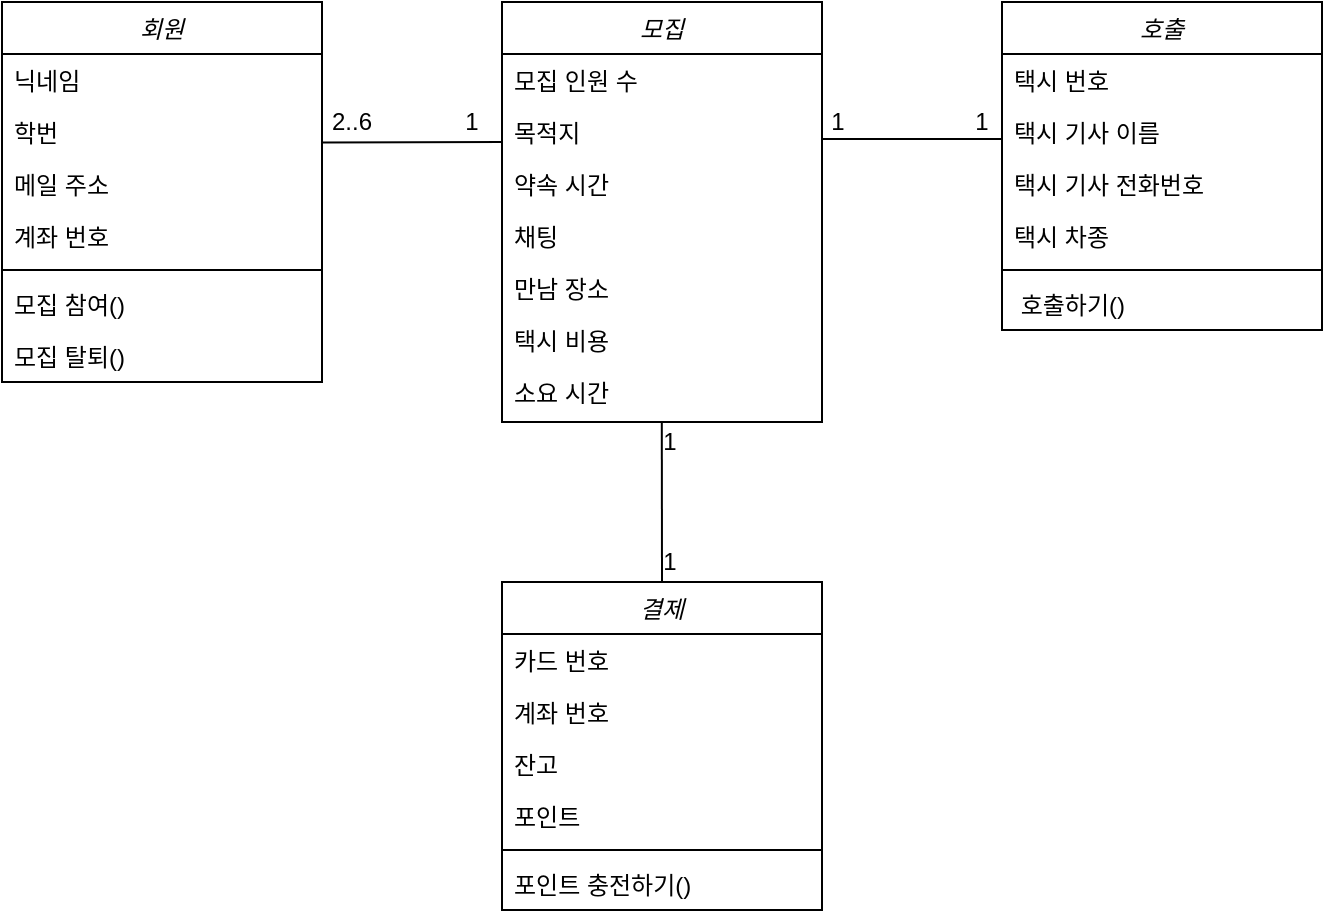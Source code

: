 <mxfile version="21.3.3" type="github">
  <diagram id="C5RBs43oDa-KdzZeNtuy" name="Page-1">
    <mxGraphModel dx="892" dy="515" grid="1" gridSize="10" guides="1" tooltips="1" connect="1" arrows="1" fold="1" page="1" pageScale="1" pageWidth="827" pageHeight="1169" math="0" shadow="0">
      <root>
        <mxCell id="WIyWlLk6GJQsqaUBKTNV-0" />
        <mxCell id="WIyWlLk6GJQsqaUBKTNV-1" parent="WIyWlLk6GJQsqaUBKTNV-0" />
        <mxCell id="zkfFHV4jXpPFQw0GAbJ--0" value="회원" style="swimlane;fontStyle=2;align=center;verticalAlign=top;childLayout=stackLayout;horizontal=1;startSize=26;horizontalStack=0;resizeParent=1;resizeLast=0;collapsible=1;marginBottom=0;rounded=0;shadow=0;strokeWidth=1;" parent="WIyWlLk6GJQsqaUBKTNV-1" vertex="1">
          <mxGeometry x="70" y="110" width="160" height="190" as="geometry">
            <mxRectangle x="230" y="140" width="160" height="26" as="alternateBounds" />
          </mxGeometry>
        </mxCell>
        <mxCell id="zkfFHV4jXpPFQw0GAbJ--1" value="닉네임" style="text;align=left;verticalAlign=top;spacingLeft=4;spacingRight=4;overflow=hidden;rotatable=0;points=[[0,0.5],[1,0.5]];portConstraint=eastwest;" parent="zkfFHV4jXpPFQw0GAbJ--0" vertex="1">
          <mxGeometry y="26" width="160" height="26" as="geometry" />
        </mxCell>
        <mxCell id="zkfFHV4jXpPFQw0GAbJ--2" value="학번" style="text;align=left;verticalAlign=top;spacingLeft=4;spacingRight=4;overflow=hidden;rotatable=0;points=[[0,0.5],[1,0.5]];portConstraint=eastwest;rounded=0;shadow=0;html=0;" parent="zkfFHV4jXpPFQw0GAbJ--0" vertex="1">
          <mxGeometry y="52" width="160" height="26" as="geometry" />
        </mxCell>
        <mxCell id="OhFCBUpbI7AM9ym83kT5-22" value="메일 주소" style="text;align=left;verticalAlign=top;spacingLeft=4;spacingRight=4;overflow=hidden;rotatable=0;points=[[0,0.5],[1,0.5]];portConstraint=eastwest;rounded=0;shadow=0;html=0;" vertex="1" parent="zkfFHV4jXpPFQw0GAbJ--0">
          <mxGeometry y="78" width="160" height="26" as="geometry" />
        </mxCell>
        <mxCell id="zkfFHV4jXpPFQw0GAbJ--3" value="계좌 번호" style="text;align=left;verticalAlign=top;spacingLeft=4;spacingRight=4;overflow=hidden;rotatable=0;points=[[0,0.5],[1,0.5]];portConstraint=eastwest;rounded=0;shadow=0;html=0;" parent="zkfFHV4jXpPFQw0GAbJ--0" vertex="1">
          <mxGeometry y="104" width="160" height="26" as="geometry" />
        </mxCell>
        <mxCell id="zkfFHV4jXpPFQw0GAbJ--4" value="" style="line;html=1;strokeWidth=1;align=left;verticalAlign=middle;spacingTop=-1;spacingLeft=3;spacingRight=3;rotatable=0;labelPosition=right;points=[];portConstraint=eastwest;" parent="zkfFHV4jXpPFQw0GAbJ--0" vertex="1">
          <mxGeometry y="130" width="160" height="8" as="geometry" />
        </mxCell>
        <mxCell id="zkfFHV4jXpPFQw0GAbJ--5" value="모집 참여()&#xa;" style="text;align=left;verticalAlign=top;spacingLeft=4;spacingRight=4;overflow=hidden;rotatable=0;points=[[0,0.5],[1,0.5]];portConstraint=eastwest;" parent="zkfFHV4jXpPFQw0GAbJ--0" vertex="1">
          <mxGeometry y="138" width="160" height="26" as="geometry" />
        </mxCell>
        <mxCell id="OhFCBUpbI7AM9ym83kT5-30" value="모집 탈퇴()&#xa;" style="text;align=left;verticalAlign=top;spacingLeft=4;spacingRight=4;overflow=hidden;rotatable=0;points=[[0,0.5],[1,0.5]];portConstraint=eastwest;" vertex="1" parent="zkfFHV4jXpPFQw0GAbJ--0">
          <mxGeometry y="164" width="160" height="26" as="geometry" />
        </mxCell>
        <mxCell id="OhFCBUpbI7AM9ym83kT5-0" value="모집" style="swimlane;fontStyle=2;align=center;verticalAlign=top;childLayout=stackLayout;horizontal=1;startSize=26;horizontalStack=0;resizeParent=1;resizeLast=0;collapsible=1;marginBottom=0;rounded=0;shadow=0;strokeWidth=1;" vertex="1" parent="WIyWlLk6GJQsqaUBKTNV-1">
          <mxGeometry x="320" y="110" width="160" height="210" as="geometry">
            <mxRectangle x="230" y="140" width="160" height="26" as="alternateBounds" />
          </mxGeometry>
        </mxCell>
        <mxCell id="OhFCBUpbI7AM9ym83kT5-1" value="모집 인원 수" style="text;align=left;verticalAlign=top;spacingLeft=4;spacingRight=4;overflow=hidden;rotatable=0;points=[[0,0.5],[1,0.5]];portConstraint=eastwest;" vertex="1" parent="OhFCBUpbI7AM9ym83kT5-0">
          <mxGeometry y="26" width="160" height="26" as="geometry" />
        </mxCell>
        <mxCell id="OhFCBUpbI7AM9ym83kT5-2" value="목적지" style="text;align=left;verticalAlign=top;spacingLeft=4;spacingRight=4;overflow=hidden;rotatable=0;points=[[0,0.5],[1,0.5]];portConstraint=eastwest;rounded=0;shadow=0;html=0;" vertex="1" parent="OhFCBUpbI7AM9ym83kT5-0">
          <mxGeometry y="52" width="160" height="26" as="geometry" />
        </mxCell>
        <mxCell id="OhFCBUpbI7AM9ym83kT5-3" value="약속 시간" style="text;align=left;verticalAlign=top;spacingLeft=4;spacingRight=4;overflow=hidden;rotatable=0;points=[[0,0.5],[1,0.5]];portConstraint=eastwest;rounded=0;shadow=0;html=0;" vertex="1" parent="OhFCBUpbI7AM9ym83kT5-0">
          <mxGeometry y="78" width="160" height="26" as="geometry" />
        </mxCell>
        <mxCell id="OhFCBUpbI7AM9ym83kT5-24" value="채팅" style="text;align=left;verticalAlign=top;spacingLeft=4;spacingRight=4;overflow=hidden;rotatable=0;points=[[0,0.5],[1,0.5]];portConstraint=eastwest;rounded=0;shadow=0;html=0;" vertex="1" parent="OhFCBUpbI7AM9ym83kT5-0">
          <mxGeometry y="104" width="160" height="26" as="geometry" />
        </mxCell>
        <mxCell id="OhFCBUpbI7AM9ym83kT5-25" value="만남 장소" style="text;align=left;verticalAlign=top;spacingLeft=4;spacingRight=4;overflow=hidden;rotatable=0;points=[[0,0.5],[1,0.5]];portConstraint=eastwest;rounded=0;shadow=0;html=0;" vertex="1" parent="OhFCBUpbI7AM9ym83kT5-0">
          <mxGeometry y="130" width="160" height="26" as="geometry" />
        </mxCell>
        <mxCell id="OhFCBUpbI7AM9ym83kT5-26" value="택시 비용" style="text;align=left;verticalAlign=top;spacingLeft=4;spacingRight=4;overflow=hidden;rotatable=0;points=[[0,0.5],[1,0.5]];portConstraint=eastwest;rounded=0;shadow=0;html=0;" vertex="1" parent="OhFCBUpbI7AM9ym83kT5-0">
          <mxGeometry y="156" width="160" height="26" as="geometry" />
        </mxCell>
        <mxCell id="OhFCBUpbI7AM9ym83kT5-27" value="소요 시간" style="text;align=left;verticalAlign=top;spacingLeft=4;spacingRight=4;overflow=hidden;rotatable=0;points=[[0,0.5],[1,0.5]];portConstraint=eastwest;rounded=0;shadow=0;html=0;" vertex="1" parent="OhFCBUpbI7AM9ym83kT5-0">
          <mxGeometry y="182" width="160" height="26" as="geometry" />
        </mxCell>
        <mxCell id="OhFCBUpbI7AM9ym83kT5-6" value="호출" style="swimlane;fontStyle=2;align=center;verticalAlign=top;childLayout=stackLayout;horizontal=1;startSize=26;horizontalStack=0;resizeParent=1;resizeLast=0;collapsible=1;marginBottom=0;rounded=0;shadow=0;strokeWidth=1;" vertex="1" parent="WIyWlLk6GJQsqaUBKTNV-1">
          <mxGeometry x="570" y="110" width="160" height="164" as="geometry">
            <mxRectangle x="230" y="140" width="160" height="26" as="alternateBounds" />
          </mxGeometry>
        </mxCell>
        <mxCell id="OhFCBUpbI7AM9ym83kT5-7" value="택시 번호" style="text;align=left;verticalAlign=top;spacingLeft=4;spacingRight=4;overflow=hidden;rotatable=0;points=[[0,0.5],[1,0.5]];portConstraint=eastwest;" vertex="1" parent="OhFCBUpbI7AM9ym83kT5-6">
          <mxGeometry y="26" width="160" height="26" as="geometry" />
        </mxCell>
        <mxCell id="OhFCBUpbI7AM9ym83kT5-8" value="택시 기사 이름" style="text;align=left;verticalAlign=top;spacingLeft=4;spacingRight=4;overflow=hidden;rotatable=0;points=[[0,0.5],[1,0.5]];portConstraint=eastwest;rounded=0;shadow=0;html=0;" vertex="1" parent="OhFCBUpbI7AM9ym83kT5-6">
          <mxGeometry y="52" width="160" height="26" as="geometry" />
        </mxCell>
        <mxCell id="OhFCBUpbI7AM9ym83kT5-9" value="택시 기사 전화번호" style="text;align=left;verticalAlign=top;spacingLeft=4;spacingRight=4;overflow=hidden;rotatable=0;points=[[0,0.5],[1,0.5]];portConstraint=eastwest;rounded=0;shadow=0;html=0;" vertex="1" parent="OhFCBUpbI7AM9ym83kT5-6">
          <mxGeometry y="78" width="160" height="26" as="geometry" />
        </mxCell>
        <mxCell id="OhFCBUpbI7AM9ym83kT5-29" value="택시 차종" style="text;align=left;verticalAlign=top;spacingLeft=4;spacingRight=4;overflow=hidden;rotatable=0;points=[[0,0.5],[1,0.5]];portConstraint=eastwest;rounded=0;shadow=0;html=0;" vertex="1" parent="OhFCBUpbI7AM9ym83kT5-6">
          <mxGeometry y="104" width="160" height="26" as="geometry" />
        </mxCell>
        <mxCell id="OhFCBUpbI7AM9ym83kT5-10" value="" style="line;html=1;strokeWidth=1;align=left;verticalAlign=middle;spacingTop=-1;spacingLeft=3;spacingRight=3;rotatable=0;labelPosition=right;points=[];portConstraint=eastwest;" vertex="1" parent="OhFCBUpbI7AM9ym83kT5-6">
          <mxGeometry y="130" width="160" height="8" as="geometry" />
        </mxCell>
        <mxCell id="OhFCBUpbI7AM9ym83kT5-11" value=" 호출하기()" style="text;align=left;verticalAlign=top;spacingLeft=4;spacingRight=4;overflow=hidden;rotatable=0;points=[[0,0.5],[1,0.5]];portConstraint=eastwest;" vertex="1" parent="OhFCBUpbI7AM9ym83kT5-6">
          <mxGeometry y="138" width="160" height="26" as="geometry" />
        </mxCell>
        <mxCell id="OhFCBUpbI7AM9ym83kT5-12" value="결제" style="swimlane;fontStyle=2;align=center;verticalAlign=top;childLayout=stackLayout;horizontal=1;startSize=26;horizontalStack=0;resizeParent=1;resizeLast=0;collapsible=1;marginBottom=0;rounded=0;shadow=0;strokeWidth=1;" vertex="1" parent="WIyWlLk6GJQsqaUBKTNV-1">
          <mxGeometry x="320" y="400" width="160" height="164" as="geometry">
            <mxRectangle x="230" y="140" width="160" height="26" as="alternateBounds" />
          </mxGeometry>
        </mxCell>
        <mxCell id="OhFCBUpbI7AM9ym83kT5-13" value="카드 번호" style="text;align=left;verticalAlign=top;spacingLeft=4;spacingRight=4;overflow=hidden;rotatable=0;points=[[0,0.5],[1,0.5]];portConstraint=eastwest;" vertex="1" parent="OhFCBUpbI7AM9ym83kT5-12">
          <mxGeometry y="26" width="160" height="26" as="geometry" />
        </mxCell>
        <mxCell id="OhFCBUpbI7AM9ym83kT5-14" value="계좌 번호" style="text;align=left;verticalAlign=top;spacingLeft=4;spacingRight=4;overflow=hidden;rotatable=0;points=[[0,0.5],[1,0.5]];portConstraint=eastwest;rounded=0;shadow=0;html=0;" vertex="1" parent="OhFCBUpbI7AM9ym83kT5-12">
          <mxGeometry y="52" width="160" height="26" as="geometry" />
        </mxCell>
        <mxCell id="OhFCBUpbI7AM9ym83kT5-28" value="잔고" style="text;align=left;verticalAlign=top;spacingLeft=4;spacingRight=4;overflow=hidden;rotatable=0;points=[[0,0.5],[1,0.5]];portConstraint=eastwest;rounded=0;shadow=0;html=0;" vertex="1" parent="OhFCBUpbI7AM9ym83kT5-12">
          <mxGeometry y="78" width="160" height="26" as="geometry" />
        </mxCell>
        <mxCell id="OhFCBUpbI7AM9ym83kT5-15" value="포인트" style="text;align=left;verticalAlign=top;spacingLeft=4;spacingRight=4;overflow=hidden;rotatable=0;points=[[0,0.5],[1,0.5]];portConstraint=eastwest;rounded=0;shadow=0;html=0;" vertex="1" parent="OhFCBUpbI7AM9ym83kT5-12">
          <mxGeometry y="104" width="160" height="26" as="geometry" />
        </mxCell>
        <mxCell id="OhFCBUpbI7AM9ym83kT5-16" value="" style="line;html=1;strokeWidth=1;align=left;verticalAlign=middle;spacingTop=-1;spacingLeft=3;spacingRight=3;rotatable=0;labelPosition=right;points=[];portConstraint=eastwest;" vertex="1" parent="OhFCBUpbI7AM9ym83kT5-12">
          <mxGeometry y="130" width="160" height="8" as="geometry" />
        </mxCell>
        <mxCell id="OhFCBUpbI7AM9ym83kT5-17" value="포인트 충전하기()" style="text;align=left;verticalAlign=top;spacingLeft=4;spacingRight=4;overflow=hidden;rotatable=0;points=[[0,0.5],[1,0.5]];portConstraint=eastwest;" vertex="1" parent="OhFCBUpbI7AM9ym83kT5-12">
          <mxGeometry y="138" width="160" height="26" as="geometry" />
        </mxCell>
        <mxCell id="OhFCBUpbI7AM9ym83kT5-18" value="" style="endArrow=none;html=1;rounded=0;exitX=1;exitY=0.701;exitDx=0;exitDy=0;exitPerimeter=0;" edge="1" parent="WIyWlLk6GJQsqaUBKTNV-1" source="zkfFHV4jXpPFQw0GAbJ--2">
          <mxGeometry width="50" height="50" relative="1" as="geometry">
            <mxPoint x="270" y="230" as="sourcePoint" />
            <mxPoint x="320" y="180" as="targetPoint" />
          </mxGeometry>
        </mxCell>
        <mxCell id="OhFCBUpbI7AM9ym83kT5-20" value="" style="endArrow=none;html=1;rounded=0;exitX=1;exitY=0.701;exitDx=0;exitDy=0;exitPerimeter=0;" edge="1" parent="WIyWlLk6GJQsqaUBKTNV-1">
          <mxGeometry width="50" height="50" relative="1" as="geometry">
            <mxPoint x="480" y="178.5" as="sourcePoint" />
            <mxPoint x="570" y="178.5" as="targetPoint" />
          </mxGeometry>
        </mxCell>
        <mxCell id="OhFCBUpbI7AM9ym83kT5-21" value="" style="endArrow=none;html=1;rounded=0;entryX=0.502;entryY=1.019;entryDx=0;entryDy=0;entryPerimeter=0;exitX=0.5;exitY=0;exitDx=0;exitDy=0;" edge="1" parent="WIyWlLk6GJQsqaUBKTNV-1" source="OhFCBUpbI7AM9ym83kT5-12">
          <mxGeometry width="50" height="50" relative="1" as="geometry">
            <mxPoint x="399.58" y="397.51" as="sourcePoint" />
            <mxPoint x="399.9" y="320.004" as="targetPoint" />
            <Array as="points" />
          </mxGeometry>
        </mxCell>
        <mxCell id="OhFCBUpbI7AM9ym83kT5-31" value="2..6" style="text;html=1;strokeColor=none;fillColor=none;align=center;verticalAlign=middle;whiteSpace=wrap;rounded=0;" vertex="1" parent="WIyWlLk6GJQsqaUBKTNV-1">
          <mxGeometry x="230" y="160" width="30" height="20" as="geometry" />
        </mxCell>
        <mxCell id="OhFCBUpbI7AM9ym83kT5-32" value="1" style="text;html=1;strokeColor=none;fillColor=none;align=center;verticalAlign=middle;whiteSpace=wrap;rounded=0;" vertex="1" parent="WIyWlLk6GJQsqaUBKTNV-1">
          <mxGeometry x="290" y="160" width="30" height="20" as="geometry" />
        </mxCell>
        <mxCell id="OhFCBUpbI7AM9ym83kT5-33" value="1" style="text;html=1;strokeColor=none;fillColor=none;align=center;verticalAlign=middle;whiteSpace=wrap;rounded=0;" vertex="1" parent="WIyWlLk6GJQsqaUBKTNV-1">
          <mxGeometry x="478" y="160" width="20" height="20" as="geometry" />
        </mxCell>
        <mxCell id="OhFCBUpbI7AM9ym83kT5-34" value="1" style="text;html=1;strokeColor=none;fillColor=none;align=center;verticalAlign=middle;whiteSpace=wrap;rounded=0;" vertex="1" parent="WIyWlLk6GJQsqaUBKTNV-1">
          <mxGeometry x="550" y="160" width="20" height="20" as="geometry" />
        </mxCell>
        <mxCell id="OhFCBUpbI7AM9ym83kT5-35" value="1" style="text;html=1;strokeColor=none;fillColor=none;align=center;verticalAlign=middle;whiteSpace=wrap;rounded=0;" vertex="1" parent="WIyWlLk6GJQsqaUBKTNV-1">
          <mxGeometry x="394" y="320" width="20" height="20" as="geometry" />
        </mxCell>
        <mxCell id="OhFCBUpbI7AM9ym83kT5-36" value="1" style="text;html=1;strokeColor=none;fillColor=none;align=center;verticalAlign=middle;whiteSpace=wrap;rounded=0;" vertex="1" parent="WIyWlLk6GJQsqaUBKTNV-1">
          <mxGeometry x="394" y="380" width="20" height="20" as="geometry" />
        </mxCell>
      </root>
    </mxGraphModel>
  </diagram>
</mxfile>
